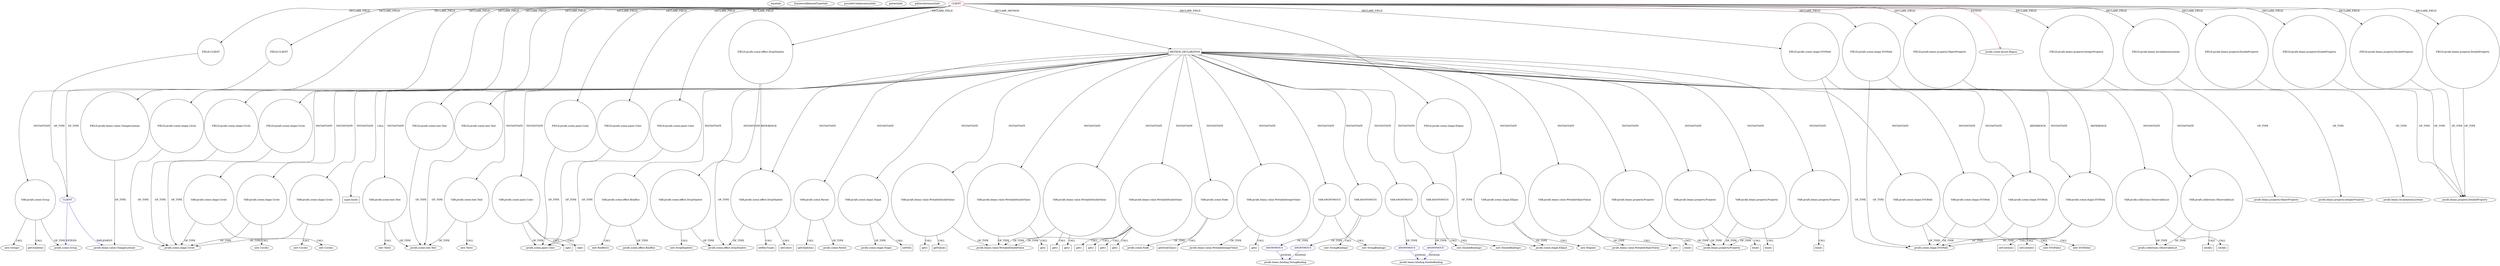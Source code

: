digraph {
baseInfo[graphId=757,category="pattern",isAnonymous=false,possibleRelation=true]
frameworkRelatedTypesInfo[0="javafx.scene.layout.Region"]
possibleCollaborationsInfo[0="757~FIELD_TYPE_DECLARATION-FIELD_TYPE_DECLARATION-~javafx.scene.layout.Region ~javafx.scene.Group javafx.beans.value.ChangeListener ~false~false",1="757~INSTANTIATION-CLIENT_METHOD_DECLARATION-~javafx.scene.layout.Region ~javafx.beans.binding.StringBinding ~false~true",2="757~INSTANTIATION-CLIENT_METHOD_DECLARATION-~javafx.scene.layout.Region ~javafx.beans.binding.DoubleBinding ~false~true",3="757~INSTANTIATION-CLIENT_METHOD_DECLARATION-~javafx.scene.layout.Region ~javafx.beans.binding.DoubleBinding ~false~true",4="757~INSTANTIATION-CLIENT_METHOD_DECLARATION-~javafx.scene.layout.Region ~javafx.beans.binding.StringBinding ~false~true"]
patternInfo[frequency=2.0,patternRootClient=0]
patternInstancesInfo[0="MrLoNee-RadialFx~/MrLoNee-RadialFx/RadialFx-master/src/com/mrlonee/radialfx/thermostat/NestNoCss.java~NestNoCss~985",1="MrLoNee-RadialFx~/MrLoNee-RadialFx/RadialFx-master/src/com/mrlonee/radialfx/thermostat/Nest.java~Nest~992"]
178[label="new Group()",vertexType="CONSTRUCTOR_CALL",isFrameworkType=false]
179[label="VAR:javafx.scene.Group",vertexType="VARIABLE_EXPRESION",isFrameworkType=false,shape=circle]
100[label="METHOD_DECLARATION",vertexType="CLIENT_METHOD_DECLARATION",isFrameworkType=false,shape=box]
0[label="CLIENT",vertexType="ROOT_CLIENT_CLASS_DECLARATION",isFrameworkType=false,color=red]
50[label="FIELD:javafx.scene.text.Text",vertexType="FIELD_DECLARATION",isFrameworkType=false,shape=circle]
26[label="FIELD:javafx.scene.shape.Circle",vertexType="FIELD_DECLARATION",isFrameworkType=false,shape=circle]
28[label="FIELD:javafx.scene.shape.Circle",vertexType="FIELD_DECLARATION",isFrameworkType=false,shape=circle]
32[label="FIELD:javafx.scene.shape.Circle",vertexType="FIELD_DECLARATION",isFrameworkType=false,shape=circle]
34[label="FIELD:javafx.scene.shape.Ellipse",vertexType="FIELD_DECLARATION",isFrameworkType=false,shape=circle]
46[label="FIELD:javafx.beans.property.ObjectProperty",vertexType="FIELD_DECLARATION",isFrameworkType=false,shape=circle]
52[label="FIELD:javafx.scene.effect.DropShadow",vertexType="FIELD_DECLARATION",isFrameworkType=false,shape=circle]
38[label="FIELD:javafx.scene.shape.SVGPath",vertexType="FIELD_DECLARATION",isFrameworkType=false,shape=circle]
36[label="FIELD:javafx.scene.shape.SVGPath",vertexType="FIELD_DECLARATION",isFrameworkType=false,shape=circle]
22[label="FIELD:CLIENT",vertexType="FIELD_DECLARATION",isFrameworkType=false,shape=circle]
56[label="FIELD:CLIENT",vertexType="FIELD_DECLARATION",isFrameworkType=false,shape=circle]
20[label="FIELD:javafx.scene.text.Text",vertexType="FIELD_DECLARATION",isFrameworkType=false,shape=circle]
139[label="VAR:javafx.scene.shape.Circle",vertexType="VARIABLE_EXPRESION",isFrameworkType=false,shape=circle]
102[label="VAR:javafx.scene.shape.Circle",vertexType="VARIABLE_EXPRESION",isFrameworkType=false,shape=circle]
131[label="VAR:javafx.scene.shape.Circle",vertexType="VARIABLE_EXPRESION",isFrameworkType=false,shape=circle]
193[label="super.bind()",vertexType="SUPER_CALL",isFrameworkType=false,shape=box]
259[label="VAR:javafx.scene.text.Text",vertexType="VARIABLE_EXPRESION",isFrameworkType=false,shape=circle]
226[label="VAR:javafx.scene.text.Text",vertexType="VARIABLE_EXPRESION",isFrameworkType=false,shape=circle]
1[label="javafx.scene.layout.Region",vertexType="FRAMEWORK_CLASS_TYPE",isFrameworkType=false]
27[label="javafx.scene.shape.Circle",vertexType="FRAMEWORK_CLASS_TYPE",isFrameworkType=false]
115[label="VAR:javafx.scene.paint.Color",vertexType="VARIABLE_EXPRESION",isFrameworkType=false,shape=circle]
3[label="javafx.scene.paint.Color",vertexType="FRAMEWORK_CLASS_TYPE",isFrameworkType=false]
299[label="VAR:javafx.scene.effect.BoxBlur",vertexType="VARIABLE_EXPRESION",isFrameworkType=false,shape=circle]
188[label="getChildren()",vertexType="INSIDE_CALL",isFrameworkType=false,shape=box]
37[label="javafx.scene.shape.SVGPath",vertexType="FRAMEWORK_CLASS_TYPE",isFrameworkType=false]
108[label="VAR:javafx.scene.effect.DropShadow",vertexType="VARIABLE_EXPRESION",isFrameworkType=false,shape=circle]
107[label="new DropShadow()",vertexType="CONSTRUCTOR_CALL",isFrameworkType=false]
110[label="VAR:javafx.scene.effect.DropShadow",vertexType="VARIABLE_EXPRESION",isFrameworkType=false,shape=circle]
306[label="VAR:javafx.scene.Parent",vertexType="VARIABLE_EXPRESION",isFrameworkType=false,shape=circle]
307[label="getChildren()",vertexType="INSIDE_CALL",isFrameworkType=false,shape=box]
308[label="javafx.scene.Parent",vertexType="FRAMEWORK_CLASS_TYPE",isFrameworkType=false]
53[label="javafx.scene.effect.DropShadow",vertexType="FRAMEWORK_CLASS_TYPE",isFrameworkType=false]
141[label="VAR:javafx.scene.shape.Shape",vertexType="VARIABLE_EXPRESION",isFrameworkType=false,shape=circle]
298[label="new BoxBlur()",vertexType="CONSTRUCTOR_CALL",isFrameworkType=false]
215[label="VAR:javafx.beans.value.WritableDoubleValue",vertexType="VARIABLE_EXPRESION",isFrameworkType=false,shape=circle]
197[label="VAR:javafx.beans.value.WritableDoubleValue",vertexType="VARIABLE_EXPRESION",isFrameworkType=false,shape=circle]
202[label="VAR:javafx.beans.value.WritableDoubleValue",vertexType="VARIABLE_EXPRESION",isFrameworkType=false,shape=circle]
194[label="VAR:javafx.beans.value.WritableDoubleValue",vertexType="VARIABLE_EXPRESION",isFrameworkType=false,shape=circle]
35[label="javafx.scene.shape.Ellipse",vertexType="FRAMEWORK_CLASS_TYPE",isFrameworkType=false]
219[label="get()",vertexType="INSIDE_CALL",isFrameworkType=false,shape=box]
203[label="get()",vertexType="INSIDE_CALL",isFrameworkType=false,shape=box]
221[label="get()",vertexType="INSIDE_CALL",isFrameworkType=false,shape=box]
198[label="get()",vertexType="INSIDE_CALL",isFrameworkType=false,shape=box]
214[label="get()",vertexType="INSIDE_CALL",isFrameworkType=false,shape=box]
201[label="get()",vertexType="INSIDE_CALL",isFrameworkType=false,shape=box]
216[label="get()",vertexType="INSIDE_CALL",isFrameworkType=false,shape=box]
195[label="get()",vertexType="INSIDE_CALL",isFrameworkType=false,shape=box]
24[label="javafx.scene.Group",vertexType="FRAMEWORK_CLASS_TYPE",isFrameworkType=false]
23[label="CLIENT",vertexType="REFERENCE_CLIENT_CLASS_DECLARATION",isFrameworkType=false,color=blue]
25[label="javafx.beans.value.ChangeListener",vertexType="FRAMEWORK_INTERFACE_TYPE",isFrameworkType=false]
184[label="VAR:javafx.scene.Node",vertexType="VARIABLE_EXPRESION",isFrameworkType=false,shape=circle]
186[label="javafx.scene.Node",vertexType="FRAMEWORK_CLASS_TYPE",isFrameworkType=false]
280[label="VAR:javafx.beans.value.WritableIntegerValue",vertexType="VARIABLE_EXPRESION",isFrameworkType=false,shape=circle]
282[label="javafx.beans.value.WritableIntegerValue",vertexType="FRAMEWORK_INTERFACE_TYPE",isFrameworkType=false]
281[label="get()",vertexType="INSIDE_CALL",isFrameworkType=false,shape=box]
106[label="javafx.scene.shape.Shape",vertexType="FRAMEWORK_CLASS_TYPE",isFrameworkType=false]
225[label="new Text()",vertexType="CONSTRUCTOR_CALL",isFrameworkType=false]
258[label="new Text()",vertexType="CONSTRUCTOR_CALL",isFrameworkType=false]
244[label="VAR:ANONYMOUS",vertexType="VARIABLE_EXPRESION",isFrameworkType=false,shape=circle]
245[label="ANONYMOUS",vertexType="REFERENCE_ANONYMOUS_DECLARATION",isFrameworkType=false,color=blue]
209[label="VAR:ANONYMOUS",vertexType="VARIABLE_EXPRESION",isFrameworkType=false,shape=circle]
210[label="ANONYMOUS",vertexType="REFERENCE_ANONYMOUS_DECLARATION",isFrameworkType=false,color=blue]
192[label="javafx.beans.binding.DoubleBinding",vertexType="FRAMEWORK_CLASS_TYPE",isFrameworkType=false]
191[label="ANONYMOUS",vertexType="REFERENCE_ANONYMOUS_DECLARATION",isFrameworkType=false,color=blue]
243[label="new StringBinding()",vertexType="CONSTRUCTOR_CALL",isFrameworkType=false]
276[label="VAR:ANONYMOUS",vertexType="VARIABLE_EXPRESION",isFrameworkType=false,shape=circle]
277[label="ANONYMOUS",vertexType="REFERENCE_ANONYMOUS_DECLARATION",isFrameworkType=false,color=blue]
275[label="new StringBinding()",vertexType="CONSTRUCTOR_CALL",isFrameworkType=false]
190[label="VAR:ANONYMOUS",vertexType="VARIABLE_EXPRESION",isFrameworkType=false,shape=circle]
185[label="getStyleClass()",vertexType="INSIDE_CALL",isFrameworkType=false,shape=box]
246[label="javafx.beans.binding.StringBinding",vertexType="FRAMEWORK_CLASS_TYPE",isFrameworkType=false]
116[label="rgb()",vertexType="INSIDE_CALL",isFrameworkType=false,shape=box]
295[label="rgb()",vertexType="INSIDE_CALL",isFrameworkType=false,shape=box]
111[label="setBlurType()",vertexType="INSIDE_CALL",isFrameworkType=false,shape=box]
252[label="getValue()",vertexType="INSIDE_CALL",isFrameworkType=false,shape=box]
142[label="setFill()",vertexType="INSIDE_CALL",isFrameworkType=false,shape=box]
130[label="new Circle()",vertexType="CONSTRUCTOR_CALL",isFrameworkType=false]
101[label="new Circle()",vertexType="CONSTRUCTOR_CALL",isFrameworkType=false]
138[label="new Circle()",vertexType="CONSTRUCTOR_CALL",isFrameworkType=false]
48[label="FIELD:javafx.beans.property.IntegerProperty",vertexType="FIELD_DECLARATION",isFrameworkType=false,shape=circle]
49[label="javafx.beans.property.IntegerProperty",vertexType="FRAMEWORK_CLASS_TYPE",isFrameworkType=false]
289[label="VAR:javafx.scene.shape.Ellipse",vertexType="VARIABLE_EXPRESION",isFrameworkType=false,shape=circle]
288[label="new Ellipse()",vertexType="CONSTRUCTOR_CALL",isFrameworkType=false]
196[label="javafx.beans.value.WritableDoubleValue",vertexType="FRAMEWORK_INTERFACE_TYPE",isFrameworkType=false]
300[label="javafx.scene.effect.BoxBlur",vertexType="FRAMEWORK_CLASS_TYPE",isFrameworkType=false]
248[label="VAR:javafx.beans.value.WritableObjectValue",vertexType="VARIABLE_EXPRESION",isFrameworkType=false,shape=circle]
250[label="javafx.beans.value.WritableObjectValue",vertexType="FRAMEWORK_INTERFACE_TYPE",isFrameworkType=false]
222[label="VAR:javafx.beans.property.Property",vertexType="VARIABLE_EXPRESION",isFrameworkType=false,shape=circle]
249[label="get()",vertexType="INSIDE_CALL",isFrameworkType=false,shape=box]
223[label="bind()",vertexType="INSIDE_CALL",isFrameworkType=false,shape=box]
207[label="javafx.beans.property.Property",vertexType="FRAMEWORK_INTERFACE_TYPE",isFrameworkType=false]
283[label="VAR:javafx.beans.property.Property",vertexType="VARIABLE_EXPRESION",isFrameworkType=false,shape=circle]
284[label="bind()",vertexType="INSIDE_CALL",isFrameworkType=false,shape=box]
253[label="VAR:javafx.beans.property.Property",vertexType="VARIABLE_EXPRESION",isFrameworkType=false,shape=circle]
254[label="bind()",vertexType="INSIDE_CALL",isFrameworkType=false,shape=box]
205[label="VAR:javafx.beans.property.Property",vertexType="VARIABLE_EXPRESION",isFrameworkType=false,shape=circle]
206[label="bind()",vertexType="INSIDE_CALL",isFrameworkType=false,shape=box]
40[label="FIELD:javafx.beans.InvalidationListener",vertexType="FIELD_DECLARATION",isFrameworkType=false,shape=circle]
41[label="javafx.beans.InvalidationListener",vertexType="FRAMEWORK_INTERFACE_TYPE",isFrameworkType=false]
58[label="FIELD:javafx.beans.value.ChangeListener",vertexType="FIELD_DECLARATION",isFrameworkType=false,shape=circle]
47[label="javafx.beans.property.ObjectProperty",vertexType="FRAMEWORK_CLASS_TYPE",isFrameworkType=false]
21[label="javafx.scene.text.Text",vertexType="FRAMEWORK_CLASS_TYPE",isFrameworkType=false]
2[label="FIELD:javafx.scene.paint.Color",vertexType="FIELD_DECLARATION",isFrameworkType=false,shape=circle]
147[label="VAR:javafx.scene.shape.SVGPath",vertexType="VARIABLE_EXPRESION",isFrameworkType=false,shape=circle]
146[label="new SVGPath()",vertexType="CONSTRUCTOR_CALL",isFrameworkType=false]
163[label="VAR:javafx.scene.shape.SVGPath",vertexType="VARIABLE_EXPRESION",isFrameworkType=false,shape=circle]
162[label="new SVGPath()",vertexType="CONSTRUCTOR_CALL",isFrameworkType=false]
14[label="FIELD:javafx.scene.paint.Color",vertexType="FIELD_DECLARATION",isFrameworkType=false,shape=circle]
149[label="VAR:javafx.scene.shape.SVGPath",vertexType="VARIABLE_EXPRESION",isFrameworkType=false,shape=circle]
150[label="setContent()",vertexType="INSIDE_CALL",isFrameworkType=false,shape=box]
165[label="VAR:javafx.scene.shape.SVGPath",vertexType="VARIABLE_EXPRESION",isFrameworkType=false,shape=circle]
166[label="setContent()",vertexType="INSIDE_CALL",isFrameworkType=false,shape=box]
303[label="VAR:javafx.collections.ObservableList",vertexType="VARIABLE_EXPRESION",isFrameworkType=false,shape=circle]
183[label="javafx.collections.ObservableList",vertexType="FRAMEWORK_INTERFACE_TYPE",isFrameworkType=false]
304[label="setAll()",vertexType="INSIDE_CALL",isFrameworkType=false,shape=box]
16[label="FIELD:javafx.scene.paint.Color",vertexType="FIELD_DECLARATION",isFrameworkType=false,shape=circle]
181[label="VAR:javafx.collections.ObservableList",vertexType="VARIABLE_EXPRESION",isFrameworkType=false,shape=circle]
182[label="setAll()",vertexType="INSIDE_CALL",isFrameworkType=false,shape=box]
114[label="setColor()",vertexType="INSIDE_CALL",isFrameworkType=false,shape=box]
54[label="FIELD:javafx.beans.property.DoubleProperty",vertexType="FIELD_DECLARATION",isFrameworkType=false,shape=circle]
44[label="FIELD:javafx.beans.property.DoubleProperty",vertexType="FIELD_DECLARATION",isFrameworkType=false,shape=circle]
18[label="FIELD:javafx.beans.property.DoubleProperty",vertexType="FIELD_DECLARATION",isFrameworkType=false,shape=circle]
42[label="FIELD:javafx.beans.property.DoubleProperty",vertexType="FIELD_DECLARATION",isFrameworkType=false,shape=circle]
189[label="new DoubleBinding()",vertexType="CONSTRUCTOR_CALL",isFrameworkType=false]
208[label="new DoubleBinding()",vertexType="CONSTRUCTOR_CALL",isFrameworkType=false]
19[label="javafx.beans.property.DoubleProperty",vertexType="FRAMEWORK_CLASS_TYPE",isFrameworkType=false]
52->53[label="OF_TYPE"]
115->116[label="CALL"]
100->215[label="INSTANTIATE"]
179->24[label="OF_TYPE"]
147->146[label="CALL"]
0->40[label="DECLARE_FIELD"]
209->210[label="OF_TYPE"]
259->258[label="CALL"]
100->179[label="INSTANTIATE"]
141->106[label="OF_TYPE"]
100->102[label="INSTANTIATE"]
100->205[label="INSTANTIATE"]
163->162[label="CALL"]
100->283[label="INSTANTIATE"]
179->188[label="CALL"]
197->198[label="CALL"]
165->166[label="CALL"]
303->183[label="OF_TYPE"]
210->192[label="EXTEND",color=blue]
52->110[label="REFERENCE"]
280->281[label="CALL"]
0->46[label="DECLARE_FIELD"]
38->37[label="OF_TYPE"]
108->107[label="CALL"]
276->275[label="CALL"]
100->280[label="INSTANTIATE"]
280->282[label="OF_TYPE"]
289->288[label="CALL"]
0->42[label="DECLARE_FIELD"]
0->50[label="DECLARE_FIELD"]
102->101[label="CALL"]
194->201[label="CALL"]
149->150[label="CALL"]
100->165[label="INSTANTIATE"]
100->222[label="INSTANTIATE"]
276->277[label="OF_TYPE"]
36->149[label="REFERENCE"]
23->24[label="EXTEND",color=blue]
50->21[label="OF_TYPE"]
0->36[label="DECLARE_FIELD"]
303->304[label="CALL"]
100->197[label="INSTANTIATE"]
222->223[label="CALL"]
253->254[label="CALL"]
277->246[label="EXTEND",color=blue]
32->27[label="OF_TYPE"]
299->298[label="CALL"]
44->19[label="OF_TYPE"]
100->244[label="INSTANTIATE"]
100->306[label="INSTANTIATE"]
205->206[label="CALL"]
2->3[label="OF_TYPE"]
0->14[label="DECLARE_FIELD"]
100->181[label="INSTANTIATE"]
0->44[label="DECLARE_FIELD"]
14->3[label="OF_TYPE"]
100->184[label="INSTANTIATE"]
100->194[label="INSTANTIATE"]
190->189[label="CALL"]
184->185[label="CALL"]
36->37[label="OF_TYPE"]
48->49[label="OF_TYPE"]
202->196[label="OF_TYPE"]
248->249[label="CALL"]
40->41[label="OF_TYPE"]
100->110[label="INSTANTIATE"]
248->250[label="OF_TYPE"]
253->207[label="OF_TYPE"]
0->56[label="DECLARE_FIELD"]
100->149[label="INSTANTIATE"]
0->20[label="DECLARE_FIELD"]
141->142[label="CALL"]
299->300[label="OF_TYPE"]
0->26[label="DECLARE_FIELD"]
102->27[label="OF_TYPE"]
202->221[label="CALL"]
23->25[label="IMPLEMENT",color=blue]
46->47[label="OF_TYPE"]
100->259[label="INSTANTIATE"]
215->216[label="CALL"]
194->214[label="CALL"]
100->108[label="INSTANTIATE"]
181->183[label="OF_TYPE"]
56->23[label="OF_TYPE"]
165->37[label="OF_TYPE"]
108->53[label="OF_TYPE"]
226->225[label="CALL"]
26->27[label="OF_TYPE"]
16->3[label="OF_TYPE"]
181->182[label="CALL"]
38->165[label="REFERENCE"]
100->193[label="CALL"]
306->308[label="OF_TYPE"]
0->52[label="DECLARE_FIELD"]
147->37[label="OF_TYPE"]
100->141[label="INSTANTIATE"]
115->295[label="CALL"]
0->54[label="DECLARE_FIELD"]
149->37[label="OF_TYPE"]
245->246[label="EXTEND",color=blue]
222->207[label="OF_TYPE"]
215->252[label="CALL"]
139->138[label="CALL"]
100->115[label="INSTANTIATE"]
100->190[label="INSTANTIATE"]
100->276[label="INSTANTIATE"]
0->58[label="DECLARE_FIELD"]
100->147[label="INSTANTIATE"]
194->195[label="CALL"]
131->27[label="OF_TYPE"]
100->299[label="INSTANTIATE"]
0->22[label="DECLARE_FIELD"]
194->219[label="CALL"]
0->38[label="DECLARE_FIELD"]
34->35[label="OF_TYPE"]
100->226[label="INSTANTIATE"]
202->203[label="CALL"]
191->192[label="EXTEND",color=blue]
139->27[label="OF_TYPE"]
226->21[label="OF_TYPE"]
110->114[label="CALL"]
0->28[label="DECLARE_FIELD"]
110->53[label="OF_TYPE"]
100->131[label="INSTANTIATE"]
115->3[label="OF_TYPE"]
0->16[label="DECLARE_FIELD"]
244->243[label="CALL"]
100->303[label="INSTANTIATE"]
283->207[label="OF_TYPE"]
20->21[label="OF_TYPE"]
0->34[label="DECLARE_FIELD"]
283->284[label="CALL"]
306->307[label="CALL"]
0->32[label="DECLARE_FIELD"]
194->196[label="OF_TYPE"]
100->163[label="INSTANTIATE"]
0->18[label="DECLARE_FIELD"]
163->37[label="OF_TYPE"]
215->196[label="OF_TYPE"]
54->19[label="OF_TYPE"]
197->196[label="OF_TYPE"]
100->248[label="INSTANTIATE"]
0->1[label="EXTEND",color=red]
205->207[label="OF_TYPE"]
42->19[label="OF_TYPE"]
100->253[label="INSTANTIATE"]
179->178[label="CALL"]
259->21[label="OF_TYPE"]
190->191[label="OF_TYPE"]
209->208[label="CALL"]
100->209[label="INSTANTIATE"]
100->139[label="INSTANTIATE"]
110->111[label="CALL"]
0->2[label="DECLARE_FIELD"]
0->48[label="DECLARE_FIELD"]
18->19[label="OF_TYPE"]
0->100[label="DECLARE_METHOD"]
131->130[label="CALL"]
100->202[label="INSTANTIATE"]
58->25[label="OF_TYPE"]
184->186[label="OF_TYPE"]
28->27[label="OF_TYPE"]
100->289[label="INSTANTIATE"]
22->23[label="OF_TYPE"]
289->35[label="OF_TYPE"]
244->245[label="OF_TYPE"]
}
